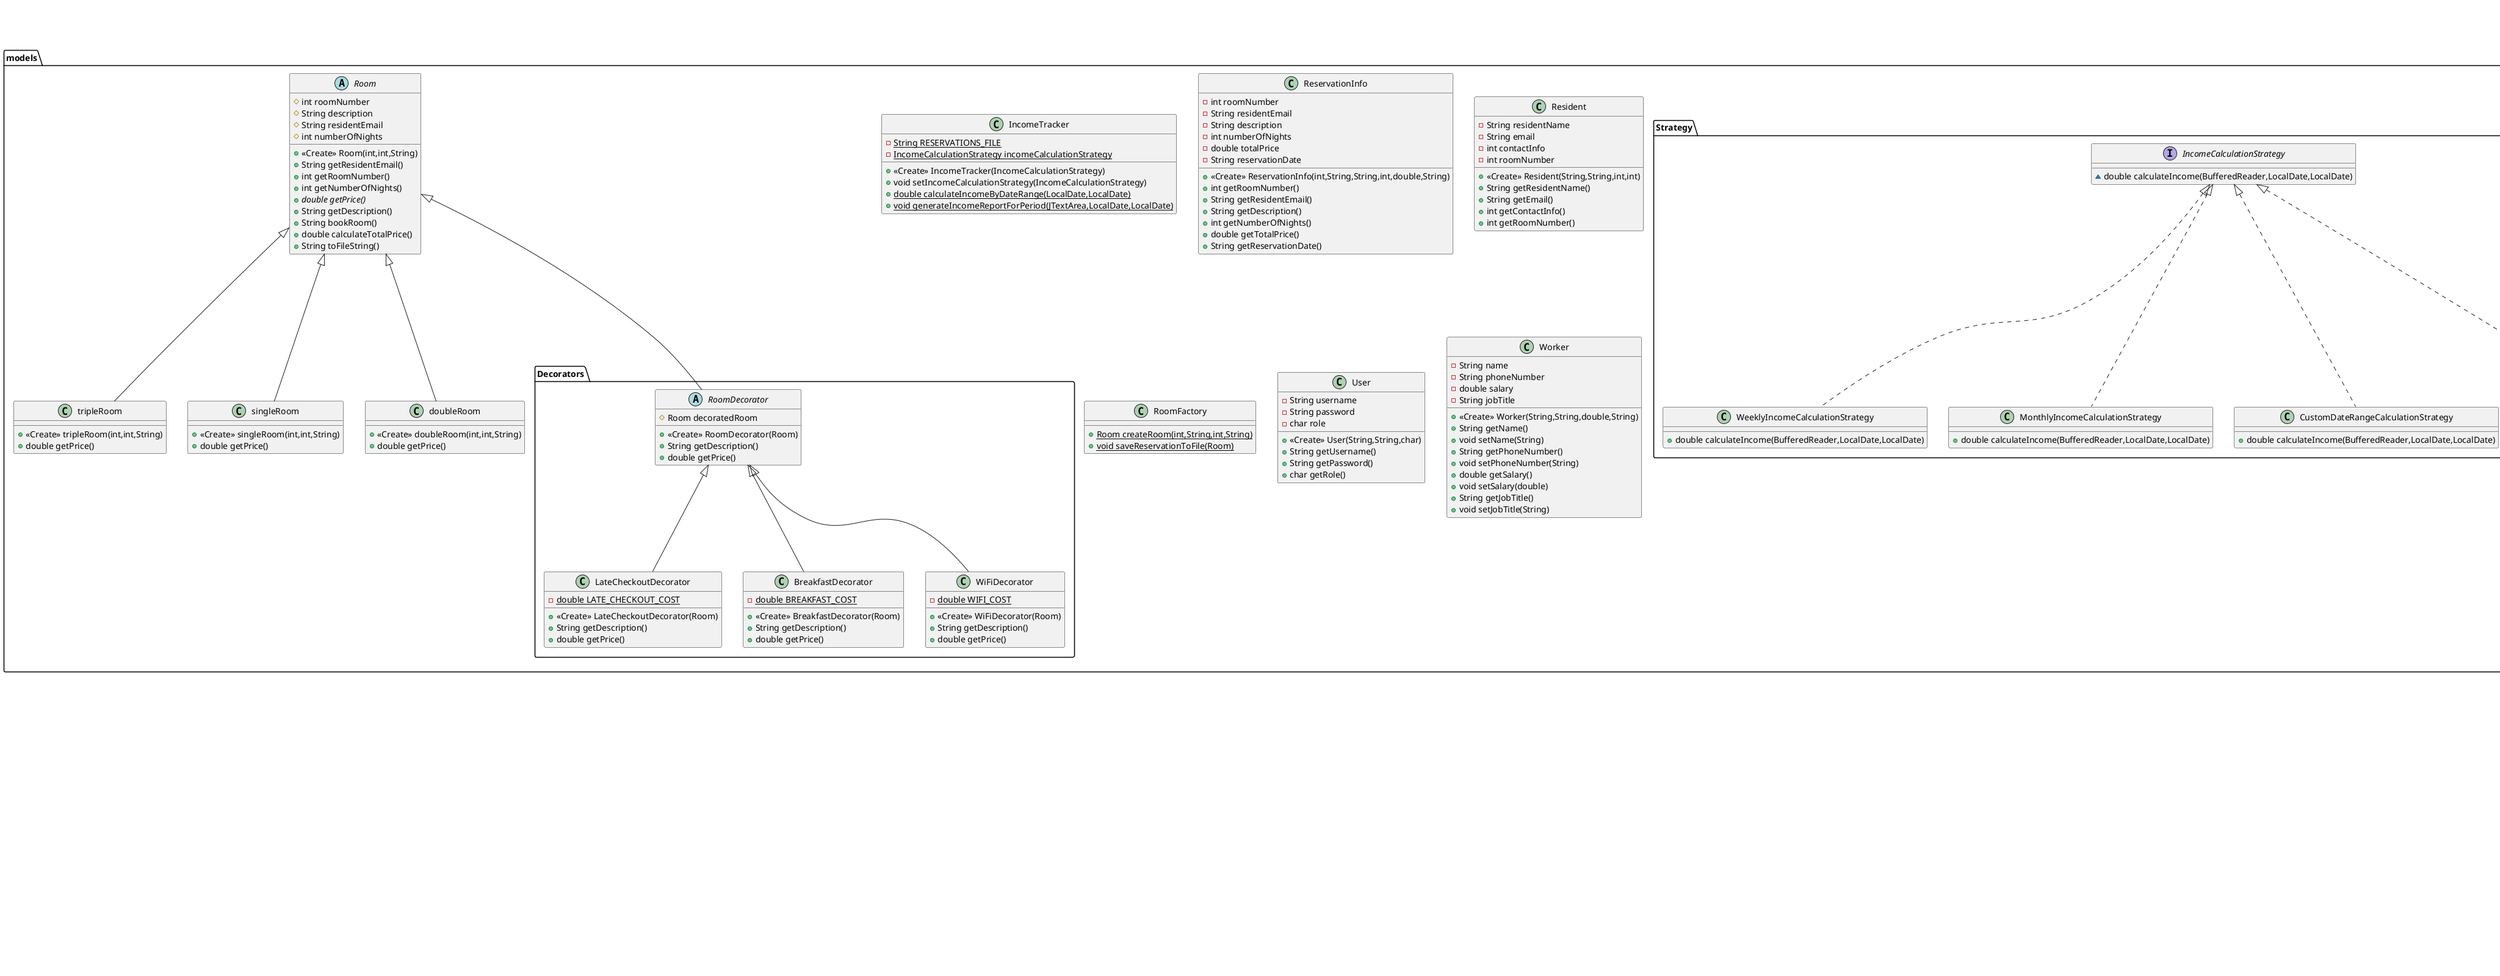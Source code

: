 @startuml
class models.IncomeTracker {
- {static} String RESERVATIONS_FILE
- {static} IncomeCalculationStrategy incomeCalculationStrategy
+ <<Create>> IncomeTracker(IncomeCalculationStrategy)
+ void setIncomeCalculationStrategy(IncomeCalculationStrategy)
+ {static} double calculateIncomeByDateRange(LocalDate,LocalDate)
+ {static} void generateIncomeReportForPeriod(JTextArea,LocalDate,LocalDate)
}


class gui.ReceptionistDashboard {
+ <<Create>> ReceptionistDashboard(User)
}

class gui.WorkerGUI.UpdateWorkerForm {
- JFrame frame
- JTextField searchField
+ <<Create>> UpdateWorkerForm()
}


class models.Strategy.MonthlyIncomeCalculationStrategy {
+ double calculateIncome(BufferedReader,LocalDate,LocalDate)
}

class models.Strategy.CustomDateRangeCalculationStrategy {
+ double calculateIncome(BufferedReader,LocalDate,LocalDate)
}

class models.ReservationInfo {
- int roomNumber
- String residentEmail
- String description
- int numberOfNights
- double totalPrice
- String reservationDate
+ <<Create>> ReservationInfo(int,String,String,int,double,String)
+ int getRoomNumber()
+ String getResidentEmail()
+ String getDescription()
+ int getNumberOfNights()
+ double getTotalPrice()
+ String getReservationDate()
}


abstract class models.Decorators.RoomDecorator {
# Room decoratedRoom
+ <<Create>> RoomDecorator(Room)
+ String getDescription()
+ double getPrice()
}


class models.Resident {
- String residentName
- String email
- int contactInfo
- int roomNumber
+ <<Create>> Resident(String,String,int,int)
+ String getResidentName()
+ String getEmail()
+ int getContactInfo()
+ int getRoomNumber()
}


class models.Decorators.BreakfastDecorator {
- {static} double BREAKFAST_COST
+ <<Create>> BreakfastDecorator(Room)
+ String getDescription()
+ double getPrice()
}


class gui.RoomsDetailsForm {
+ void showDetails()
}

class gui.ResidentCheckoutForm {
- JTextField emailField
- JLabel roomNumberLabel
- JLabel roomDescriptionLabel
- JLabel numberOfNightsLabel
- JLabel reservationDateLabel
- JLabel totalCostLabel
- JButton checkoutButton
- JButton backButton
+ <<Create>> ResidentCheckoutForm()
- void resetForm()
}


class gui.ResidentGUI.AddResidentForm {
- JFrame frame
- JTextField nameField
- JComboBox roomNumberComboBox
- List<RoomAssignmentForm.RoomInfo> availableRooms
+ <<Create>> AddResidentForm()
}


class gui.LoginForm {
- JTextField usernameField
- JPasswordField passwordField
+ <<Create>> LoginForm()
}


class models.RoomFactory {
+ {static} Room createRoom(int,String,int,String)
+ {static} void saveReservationToFile(Room)
}

class gui.ResidentGUI.ResidentDetailsForm {
+ <<Create>> ResidentDetailsForm()
}

class gui.RegistrationForm {
- JTextField usernameField
- JPasswordField passwordField
- JComboBox<String> roleComboBox
+ <<Create>> RegistrationForm()
}


class gui.RoomAssignmentForm {
- JFrame frame
- JComboBox<String> roomNumberComboBox
- JLabel roomDescriptionLabel
- JTextField nightsField
- JCheckBox wifiCheckBox
- JCheckBox breakfastCheckBox
- JCheckBox lateCheckoutCheckBox
- JButton assignRoomButton
- JTextArea resultArea
- JButton backButton
- JButton clearButton
- JTextField nameField
- JTextField emailField
- JTextField phoneField
+ <<Create>> RoomAssignmentForm()
- void initializeUI()
- JPanel createInputPanel()
- JPanel createResultPanel()
- void populateRoomComboBox(JComboBox<String>)
- void updateRoomDescription()
- void clearForm()
}


class gui.RoomAssignmentForm$AssignRoomListener {
+ void actionPerformed(ActionEvent)
}

class gui.RoomAssignmentForm$RoomInfo {
- int roomNumber
- String description
- boolean available
+ <<Create>> RoomInfo(int,String,boolean)
+ int getRoomNumber()
+ String getDescription()
+ boolean isAvailable()
+ void setAvailable(boolean)
}


class gui.WorkerGUI.AddWorkerForm {
- JFrame frame
- JTextField nameField
+ <<Create>> AddWorkerForm()
}


class models.Decorators.WiFiDecorator {
- {static} double WIFI_COST
+ <<Create>> WiFiDecorator(Room)
+ String getDescription()
+ double getPrice()
}


class gui.WorkerGUI.DeleteWorkerForm {
- JFrame frame
- JTextField nameField
+ <<Create>> DeleteWorkerForm()
}


class controllers.WorkerController {
- {static} WorkerController instance
- ArrayList<Worker> workers
+ {static} WorkerController getInstance()
+ ArrayList<Worker> getWorkers()
+ void addWorker(Worker)
+ boolean updateWorker(String,Worker)
+ boolean deleteWorker(String)
}


class models.Decorators.LateCheckoutDecorator {
- {static} double LATE_CHECKOUT_COST
+ <<Create>> LateCheckoutDecorator(Room)
+ String getDescription()
+ double getPrice()
}


class gui.WorkerGUI.WorkerManagementMenu {
- JFrame frame
+ <<Create>> WorkerManagementMenu()
}


interface models.Strategy.IncomeCalculationStrategy {
~ double calculateIncome(BufferedReader,LocalDate,LocalDate)
}

class gui.IncomeTrackerForm {
- JFrame frame
- JTextArea reportArea
- JButton weeklyButton
- JTextField startDateField
- IncomeTracker incomeTracker
+ <<Create>> IncomeTrackerForm()
- void initializeUI()
- JPanel createButtonPanel()
- JPanel createCustomRangePanel()
- void showReportForPeriod(String)
- void showCustomDateRangeReport()
- void updateReportArea(LocalDate,LocalDate,double)
}


class Main {
+ {static} void main(String[])
}

class models.User {
- String username
- String password
- char role
+ <<Create>> User(String,String,char)
+ String getUsername()
+ String getPassword()
+ char getRole()
}


class models.Strategy.YearlyIncomeCalculationStrategy {
+ double calculateIncome(BufferedReader,LocalDate,LocalDate)
}

class gui.ResidentGUI.DeleteResidentForm {
- JFrame frame
- JTextField emailField
+ <<Create>> DeleteResidentForm()
}


class controllers.RoomStatus {
+ {static} List<RoomAssignmentForm.RoomInfo> availableRooms
+ {static} void populateRoomComboBox(JComboBox<String>)
+ {static} void saveReservation(Room)
+ {static} void updateRoomsFile(String)
+ {static} String getRoomDescription(int)
+ {static} void changeRoomStatus(int,boolean)
}


class controllers.ResidentController {
- {static} ResidentController instance
- {static} List<Resident> residents
+ List<Resident> getResidents()
+ {static} ResidentController getInstance()
+ boolean addResident(Resident)
+ boolean validateEmail(String)
+ {static} boolean isNewResident(String,List<Resident>)
+ Resident findResidentByEmail(String)
+ boolean deleteResident(String)
+ boolean updateResident(String,Resident)
+ ReservationInfo getResidentReservation(String)
+ void removeResidentReservation(String)
}


class gui.ResidentMenuUI {
- JFrame frame
- JTextField nameField
- JTextField emailField
- JTextField contactField
- JTextArea servicesArea
- JTextArea costArea
- JTextField OldEmailField
}

abstract class models.Room {
# int roomNumber
# String description
# String residentEmail
# int numberOfNights
+ <<Create>> Room(int,int,String)
+ String getResidentEmail()
+ int getRoomNumber()
+ int getNumberOfNights()
+ {abstract}double getPrice()
+ String getDescription()
+ String bookRoom()
+ double calculateTotalPrice()
+ String toFileString()
}


class models.singleRoom {
+ <<Create>> singleRoom(int,int,String)
+ double getPrice()
}

class models.doubleRoom {
+ <<Create>> doubleRoom(int,int,String)
+ double getPrice()
}

class models.tripleRoom {
+ <<Create>> tripleRoom(int,int,String)
+ double getPrice()
}

class gui.WorkerGUI.WorkerDetailsForm {
+ void viewWorkerDetails()
}

class gui.ResidentGUI.ResidentManagementMenu {
- JFrame frame
+ <<Create>> ResidentManagementMenu()
}


class gui.ResidentGUI.EditResidentForm {
- JFrame frame
- JTextField nameField
- JTextField emailField
- JTextField contactField
- JTextField roomNumberField
+ <<Create>> EditResidentForm()
}


class models.Strategy.WeeklyIncomeCalculationStrategy {
+ double calculateIncome(BufferedReader,LocalDate,LocalDate)
}

class gui.ManagerDashboard {
+ <<Create>> ManagerDashboard(User)
}

class models.Worker {
- String name
- String phoneNumber
- double salary
- String jobTitle
+ <<Create>> Worker(String,String,double,String)
+ String getName()
+ void setName(String)
+ String getPhoneNumber()
+ void setPhoneNumber(String)
+ double getSalary()
+ void setSalary(double)
+ String getJobTitle()
+ void setJobTitle(String)
}


class controllers.DataStore {
- {static} String USERS_FILE
- {static} String WORKERS_FILE
- {static} String RESIDENTS_FILE
- {static} String PAST_RESERVATIONS_FILE
- {static} String CURRENT_RESERVATIONS_FILE
- {static} String ROOMS_FILE
- {static} HashMap<String,User> users
+ {static} User loggedInUser
+ {static} HashMap<String,User> getUsers()
+ {static} void addUser(String,User)
- {static} void loadUsersFromFile()
- {static} void saveUsersToFile()
+ {static} ArrayList<Worker> loadWorkers()
+ {static} List<RoomAssignmentForm.RoomInfo> loadRoomDataFromFile()
+ {static} void saveWorkers(ArrayList<Worker>)
+ {static} List<Resident> loadResidentsFromFile()
+ {static} void saveResidents(List<Resident>)
+ {static} ArrayList<ReservationInfo> loadReservationsFromFile()
+ {static} void saveReservationsToFile(List<ReservationInfo>)
+ {static} void addReservationToPastReservations(ReservationInfo)
}




gui.JFrame <|-- gui.ReceptionistDashboard
models.Strategy.IncomeCalculationStrategy <|.. models.Strategy.MonthlyIncomeCalculationStrategy
models.Strategy.IncomeCalculationStrategy <|.. models.Strategy.CustomDateRangeCalculationStrategy
models.Room <|-- models.Decorators.RoomDecorator
models.Decorators.RoomDecorator <|-- models.Decorators.BreakfastDecorator
gui.JFrame <|-- gui.ResidentCheckoutForm
gui.JFrame <|-- gui.LoginForm
gui.JFrame <|-- gui.RegistrationForm
gui.RoomAssignmentForm +.. gui.RoomAssignmentForm$AssignRoomListener
gui.ActionListener <|.. gui.RoomAssignmentForm$AssignRoomListener
gui.RoomAssignmentForm +.. gui.RoomAssignmentForm$RoomInfo
models.Decorators.RoomDecorator <|-- models.Decorators.WiFiDecorator
models.Decorators.RoomDecorator <|-- models.Decorators.LateCheckoutDecorator
models.Strategy.IncomeCalculationStrategy <|.. models.Strategy.YearlyIncomeCalculationStrategy
models.Room <|-- models.singleRoom
models.Room <|-- models.doubleRoom
models.Room <|-- models.tripleRoom
models.Strategy.IncomeCalculationStrategy <|.. models.Strategy.WeeklyIncomeCalculationStrategy
gui.JFrame <|-- gui.ManagerDashboard
@enduml